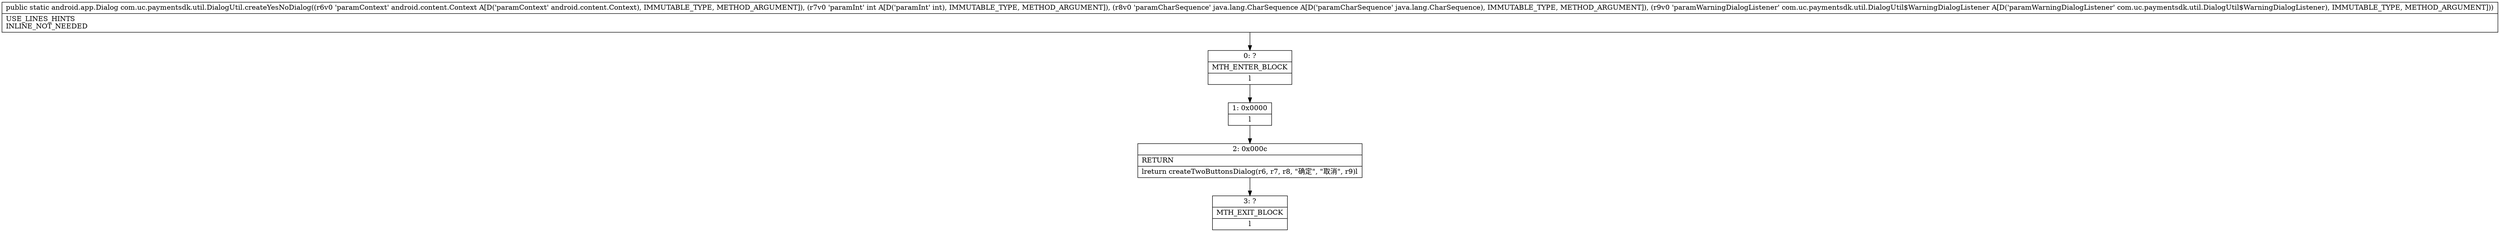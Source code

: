 digraph "CFG forcom.uc.paymentsdk.util.DialogUtil.createYesNoDialog(Landroid\/content\/Context;ILjava\/lang\/CharSequence;Lcom\/uc\/paymentsdk\/util\/DialogUtil$WarningDialogListener;)Landroid\/app\/Dialog;" {
Node_0 [shape=record,label="{0\:\ ?|MTH_ENTER_BLOCK\l|l}"];
Node_1 [shape=record,label="{1\:\ 0x0000|l}"];
Node_2 [shape=record,label="{2\:\ 0x000c|RETURN\l|lreturn createTwoButtonsDialog(r6, r7, r8, \"确定\", \"取消\", r9)l}"];
Node_3 [shape=record,label="{3\:\ ?|MTH_EXIT_BLOCK\l|l}"];
MethodNode[shape=record,label="{public static android.app.Dialog com.uc.paymentsdk.util.DialogUtil.createYesNoDialog((r6v0 'paramContext' android.content.Context A[D('paramContext' android.content.Context), IMMUTABLE_TYPE, METHOD_ARGUMENT]), (r7v0 'paramInt' int A[D('paramInt' int), IMMUTABLE_TYPE, METHOD_ARGUMENT]), (r8v0 'paramCharSequence' java.lang.CharSequence A[D('paramCharSequence' java.lang.CharSequence), IMMUTABLE_TYPE, METHOD_ARGUMENT]), (r9v0 'paramWarningDialogListener' com.uc.paymentsdk.util.DialogUtil$WarningDialogListener A[D('paramWarningDialogListener' com.uc.paymentsdk.util.DialogUtil$WarningDialogListener), IMMUTABLE_TYPE, METHOD_ARGUMENT]))  | USE_LINES_HINTS\lINLINE_NOT_NEEDED\l}"];
MethodNode -> Node_0;
Node_0 -> Node_1;
Node_1 -> Node_2;
Node_2 -> Node_3;
}

